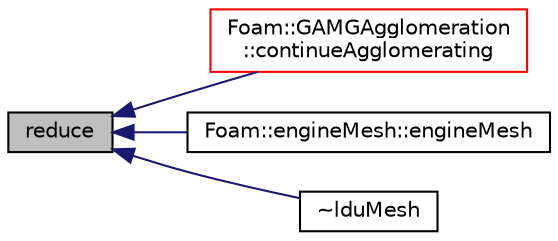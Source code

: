 digraph "reduce"
{
  bgcolor="transparent";
  edge [fontname="Helvetica",fontsize="10",labelfontname="Helvetica",labelfontsize="10"];
  node [fontname="Helvetica",fontsize="10",shape=record];
  rankdir="LR";
  Node1 [label="reduce",height=0.2,width=0.4,color="black", fillcolor="grey75", style="filled", fontcolor="black"];
  Node1 -> Node2 [dir="back",color="midnightblue",fontsize="10",style="solid",fontname="Helvetica"];
  Node2 [label="Foam::GAMGAgglomeration\l::continueAgglomerating",height=0.2,width=0.4,color="red",URL="$a00909.html#abb5b3bf35d4e9f1b952371498ac750fe",tooltip="Check the need for further agglomeration. "];
  Node1 -> Node3 [dir="back",color="midnightblue",fontsize="10",style="solid",fontname="Helvetica"];
  Node3 [label="Foam::engineMesh::engineMesh",height=0.2,width=0.4,color="black",URL="$a00646.html#ac9e1a1e4fbbd91b4fb4cd7b1155ccd5f",tooltip="Construct from objectRegistry, and read/write options. "];
  Node1 -> Node4 [dir="back",color="midnightblue",fontsize="10",style="solid",fontname="Helvetica"];
  Node4 [label="~lduMesh",height=0.2,width=0.4,color="black",URL="$a01308.html#a0d6142dbbff9e22317ca374ec3c2aa83",tooltip="Destructor. "];
}
